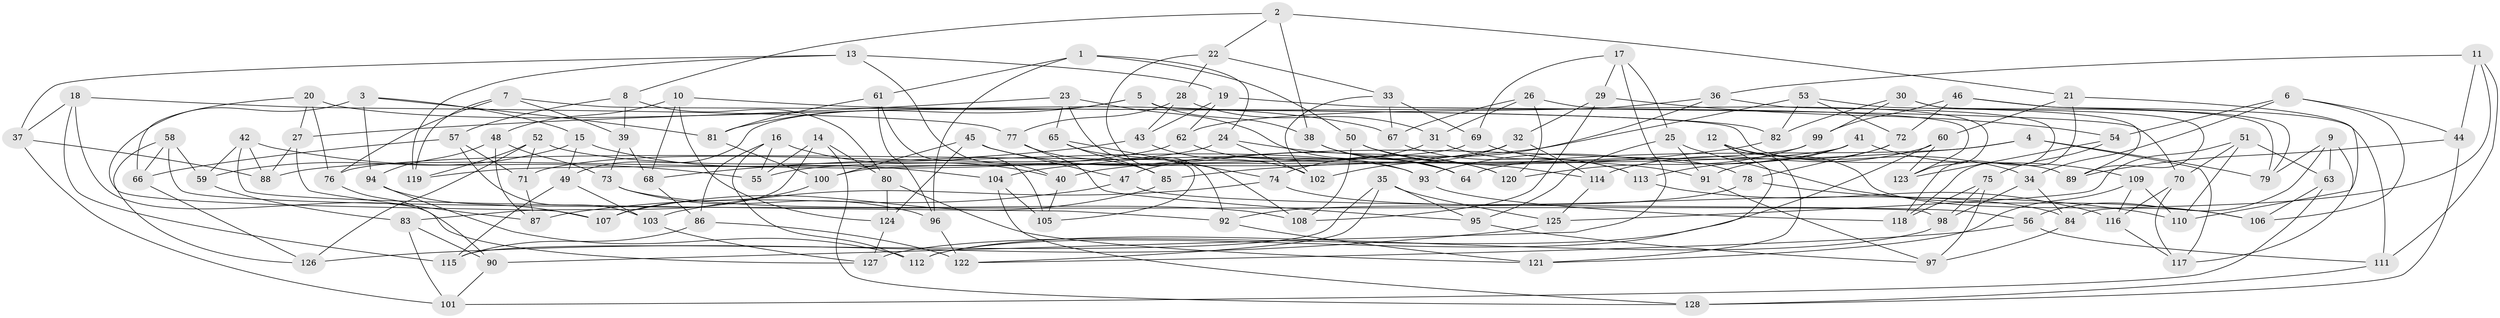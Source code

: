 // Generated by graph-tools (version 1.1) at 2025/02/03/09/25 03:02:56]
// undirected, 128 vertices, 256 edges
graph export_dot {
graph [start="1"]
  node [color=gray90,style=filled];
  1;
  2;
  3;
  4;
  5;
  6;
  7;
  8;
  9;
  10;
  11;
  12;
  13;
  14;
  15;
  16;
  17;
  18;
  19;
  20;
  21;
  22;
  23;
  24;
  25;
  26;
  27;
  28;
  29;
  30;
  31;
  32;
  33;
  34;
  35;
  36;
  37;
  38;
  39;
  40;
  41;
  42;
  43;
  44;
  45;
  46;
  47;
  48;
  49;
  50;
  51;
  52;
  53;
  54;
  55;
  56;
  57;
  58;
  59;
  60;
  61;
  62;
  63;
  64;
  65;
  66;
  67;
  68;
  69;
  70;
  71;
  72;
  73;
  74;
  75;
  76;
  77;
  78;
  79;
  80;
  81;
  82;
  83;
  84;
  85;
  86;
  87;
  88;
  89;
  90;
  91;
  92;
  93;
  94;
  95;
  96;
  97;
  98;
  99;
  100;
  101;
  102;
  103;
  104;
  105;
  106;
  107;
  108;
  109;
  110;
  111;
  112;
  113;
  114;
  115;
  116;
  117;
  118;
  119;
  120;
  121;
  122;
  123;
  124;
  125;
  126;
  127;
  128;
  1 -- 50;
  1 -- 24;
  1 -- 96;
  1 -- 61;
  2 -- 22;
  2 -- 21;
  2 -- 38;
  2 -- 8;
  3 -- 15;
  3 -- 107;
  3 -- 81;
  3 -- 94;
  4 -- 40;
  4 -- 117;
  4 -- 64;
  4 -- 79;
  5 -- 81;
  5 -- 38;
  5 -- 49;
  5 -- 123;
  6 -- 44;
  6 -- 34;
  6 -- 54;
  6 -- 106;
  7 -- 39;
  7 -- 89;
  7 -- 76;
  7 -- 119;
  8 -- 39;
  8 -- 57;
  8 -- 80;
  9 -- 63;
  9 -- 117;
  9 -- 56;
  9 -- 79;
  10 -- 82;
  10 -- 68;
  10 -- 48;
  10 -- 124;
  11 -- 44;
  11 -- 111;
  11 -- 36;
  11 -- 84;
  12 -- 34;
  12 -- 112;
  12 -- 106;
  12 -- 121;
  13 -- 40;
  13 -- 119;
  13 -- 19;
  13 -- 37;
  14 -- 83;
  14 -- 80;
  14 -- 55;
  14 -- 128;
  15 -- 59;
  15 -- 104;
  15 -- 49;
  16 -- 55;
  16 -- 40;
  16 -- 86;
  16 -- 112;
  17 -- 90;
  17 -- 69;
  17 -- 25;
  17 -- 29;
  18 -- 127;
  18 -- 77;
  18 -- 37;
  18 -- 115;
  19 -- 62;
  19 -- 70;
  19 -- 43;
  20 -- 67;
  20 -- 66;
  20 -- 27;
  20 -- 76;
  21 -- 60;
  21 -- 110;
  21 -- 118;
  22 -- 28;
  22 -- 33;
  22 -- 108;
  23 -- 92;
  23 -- 65;
  23 -- 64;
  23 -- 27;
  24 -- 102;
  24 -- 71;
  24 -- 120;
  25 -- 95;
  25 -- 106;
  25 -- 91;
  26 -- 123;
  26 -- 31;
  26 -- 67;
  26 -- 120;
  27 -- 88;
  27 -- 87;
  28 -- 77;
  28 -- 31;
  28 -- 43;
  29 -- 108;
  29 -- 54;
  29 -- 32;
  30 -- 99;
  30 -- 89;
  30 -- 79;
  30 -- 82;
  31 -- 47;
  31 -- 113;
  32 -- 55;
  32 -- 114;
  32 -- 102;
  33 -- 67;
  33 -- 102;
  33 -- 69;
  34 -- 84;
  34 -- 98;
  35 -- 115;
  35 -- 125;
  35 -- 95;
  35 -- 122;
  36 -- 74;
  36 -- 118;
  36 -- 62;
  37 -- 101;
  37 -- 88;
  38 -- 64;
  38 -- 120;
  39 -- 73;
  39 -- 68;
  40 -- 105;
  41 -- 76;
  41 -- 113;
  41 -- 93;
  41 -- 109;
  42 -- 59;
  42 -- 55;
  42 -- 92;
  42 -- 88;
  43 -- 68;
  43 -- 102;
  44 -- 89;
  44 -- 128;
  45 -- 100;
  45 -- 47;
  45 -- 124;
  45 -- 64;
  46 -- 111;
  46 -- 99;
  46 -- 72;
  46 -- 79;
  47 -- 56;
  47 -- 87;
  48 -- 73;
  48 -- 94;
  48 -- 87;
  49 -- 103;
  49 -- 115;
  50 -- 114;
  50 -- 91;
  50 -- 108;
  51 -- 125;
  51 -- 70;
  51 -- 110;
  51 -- 63;
  52 -- 126;
  52 -- 71;
  52 -- 119;
  52 -- 93;
  53 -- 82;
  53 -- 104;
  53 -- 89;
  53 -- 72;
  54 -- 123;
  54 -- 75;
  56 -- 111;
  56 -- 122;
  57 -- 103;
  57 -- 71;
  57 -- 66;
  58 -- 126;
  58 -- 59;
  58 -- 66;
  58 -- 98;
  59 -- 83;
  60 -- 114;
  60 -- 123;
  60 -- 127;
  61 -- 81;
  61 -- 105;
  61 -- 96;
  62 -- 88;
  62 -- 93;
  63 -- 106;
  63 -- 101;
  65 -- 74;
  65 -- 85;
  65 -- 105;
  66 -- 126;
  67 -- 113;
  68 -- 86;
  69 -- 119;
  69 -- 78;
  70 -- 116;
  70 -- 117;
  71 -- 87;
  72 -- 91;
  72 -- 78;
  73 -- 96;
  73 -- 108;
  74 -- 103;
  74 -- 84;
  75 -- 118;
  75 -- 97;
  75 -- 98;
  76 -- 90;
  77 -- 85;
  77 -- 95;
  78 -- 110;
  78 -- 92;
  80 -- 121;
  80 -- 124;
  81 -- 100;
  82 -- 85;
  83 -- 90;
  83 -- 101;
  84 -- 97;
  85 -- 107;
  86 -- 115;
  86 -- 122;
  90 -- 101;
  91 -- 97;
  92 -- 121;
  93 -- 118;
  94 -- 112;
  94 -- 107;
  95 -- 97;
  96 -- 122;
  98 -- 112;
  99 -- 100;
  99 -- 120;
  100 -- 107;
  103 -- 127;
  104 -- 128;
  104 -- 105;
  109 -- 116;
  109 -- 110;
  109 -- 121;
  111 -- 128;
  113 -- 116;
  114 -- 125;
  116 -- 117;
  124 -- 127;
  125 -- 126;
}
